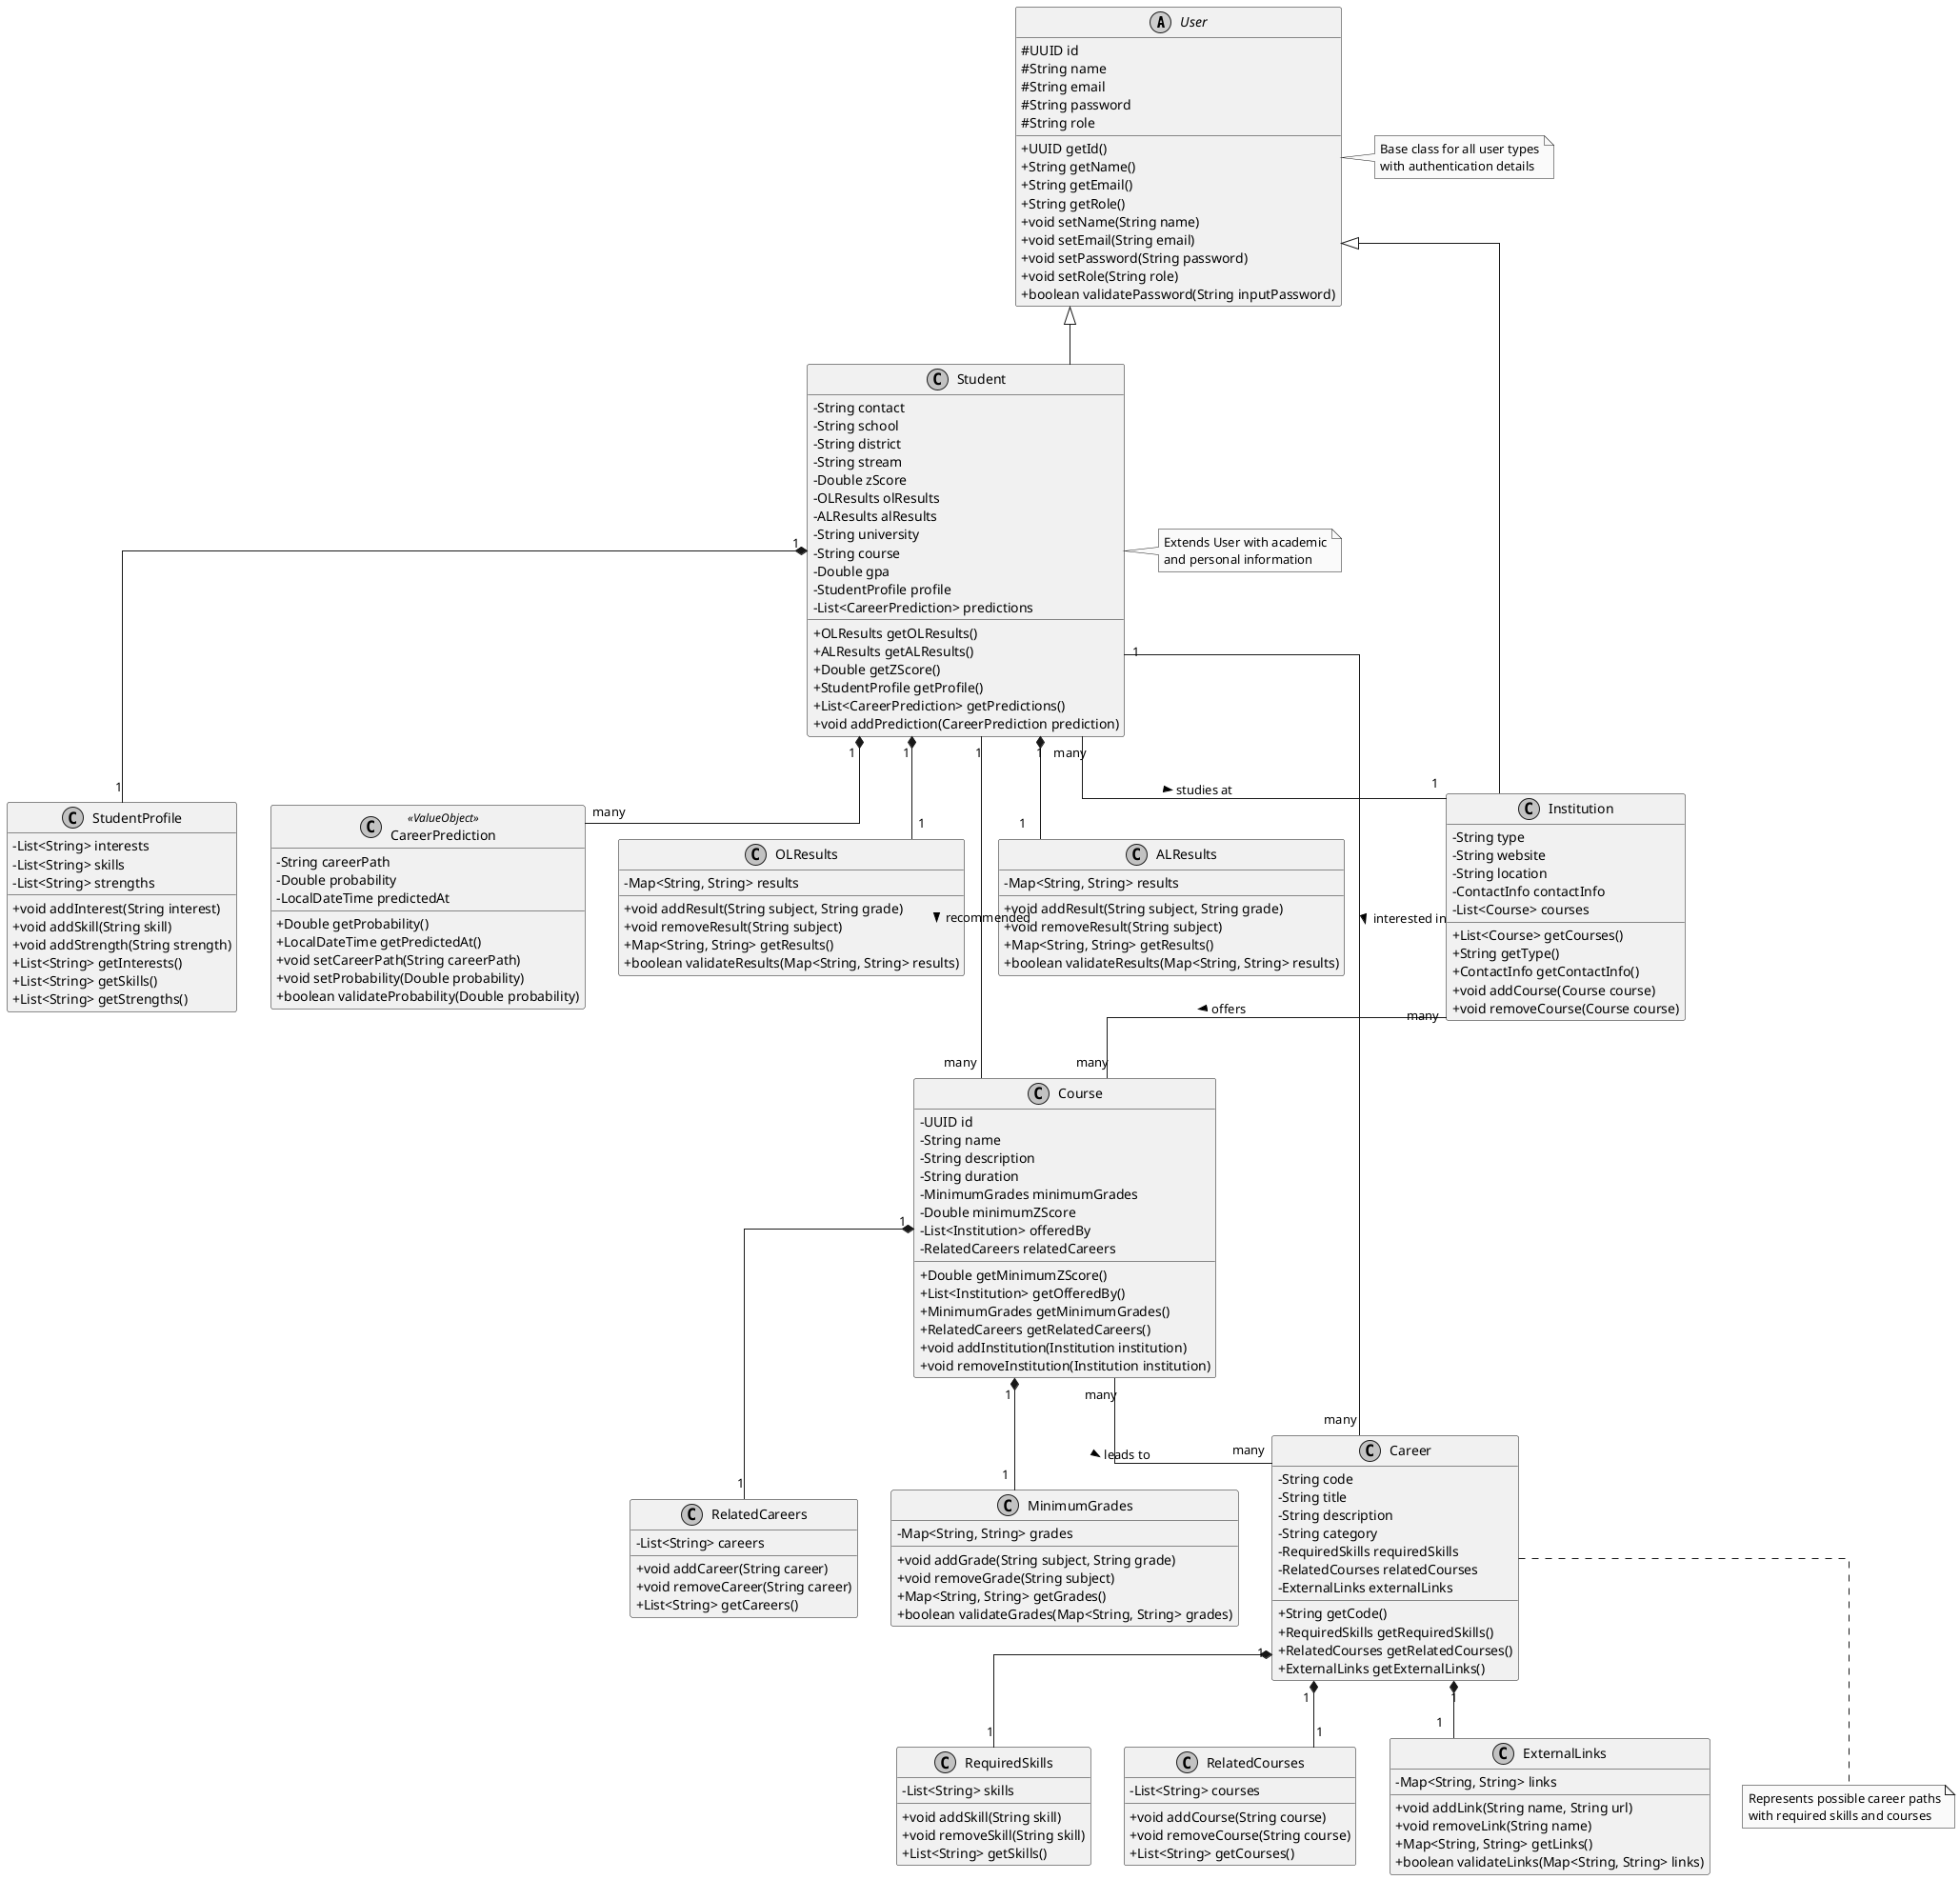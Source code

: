 @startuml Next Step Class Diagram

' Style configurations
skinparam classAttributeIconSize 0
skinparam monochrome true
skinparam shadowing false
skinparam linetype ortho

' Base User class
abstract class User {
    #UUID id
    #String name
    #String email
    #String password
    #String role
    +UUID getId()
    +String getName()
    +String getEmail()
    +String getRole()
    +void setName(String name)
    +void setEmail(String email)
    +void setPassword(String password)
    +void setRole(String role)
    +boolean validatePassword(String inputPassword)
}

' Student entity
class Student {
    -String contact
    -String school
    -String district
    -String stream
    -Double zScore
    -OLResults olResults
    -ALResults alResults
    -String university
    -String course
    -Double gpa
    -StudentProfile profile
    -List<CareerPrediction> predictions
    +OLResults getOLResults()
    +ALResults getALResults()
    +Double getZScore()
    +StudentProfile getProfile()
    +List<CareerPrediction> getPredictions()
    +void addPrediction(CareerPrediction prediction)
}

' StudentProfile aggregation
class StudentProfile {
    -List<String> interests
    -List<String> skills
    -List<String> strengths
    +void addInterest(String interest)
    +void addSkill(String skill)
    +void addStrength(String strength)
    +List<String> getInterests()
    +List<String> getSkills()
    +List<String> getStrengths()
}

' OLResults aggregation
class OLResults {
    -Map<String, String> results
    +void addResult(String subject, String grade)
    +void removeResult(String subject)
    +Map<String, String> getResults()
    +boolean validateResults(Map<String, String> results)
}

' ALResults aggregation
class ALResults {
    -Map<String, String> results
    +void addResult(String subject, String grade)
    +void removeResult(String subject)
    +Map<String, String> getResults()
    +boolean validateResults(Map<String, String> results)
}

' Institution entity
class Institution {
    -String type
    -String website
    -String location
    -ContactInfo contactInfo
    -List<Course> courses
    +List<Course> getCourses()
    +String getType()
    +ContactInfo getContactInfo()
    +void addCourse(Course course)
    +void removeCourse(Course course)
}

' Course entity
class Course {
    -UUID id
    -String name
    -String description
    -String duration
    -MinimumGrades minimumGrades
    -Double minimumZScore
    -List<Institution> offeredBy
    -RelatedCareers relatedCareers
    +Double getMinimumZScore()
    +List<Institution> getOfferedBy()
    +MinimumGrades getMinimumGrades()
    +RelatedCareers getRelatedCareers()
    +void addInstitution(Institution institution)
    +void removeInstitution(Institution institution)
}

' MinimumGrades aggregation
class MinimumGrades {
    -Map<String, String> grades
    +void addGrade(String subject, String grade)
    +void removeGrade(String subject)
    +Map<String, String> getGrades()
    +boolean validateGrades(Map<String, String> grades)
}

' RelatedCareers aggregation
class RelatedCareers {
    -List<String> careers
    +void addCareer(String career)
    +void removeCareer(String career)
    +List<String> getCareers()
}

' Career entity
class Career {
    -String code
    -String title
    -String description
    -String category
    -RequiredSkills requiredSkills
    -RelatedCourses relatedCourses
    -ExternalLinks externalLinks
    +String getCode()
    +RequiredSkills getRequiredSkills()
    +RelatedCourses getRelatedCourses()
    +ExternalLinks getExternalLinks()
}

' RequiredSkills aggregation
class RequiredSkills {
    -List<String> skills
    +void addSkill(String skill)
    +void removeSkill(String skill)
    +List<String> getSkills()
}

' RelatedCourses aggregation
class RelatedCourses {
    -List<String> courses
    +void addCourse(String course)
    +void removeCourse(String course)
    +List<String> getCourses()
}

' ExternalLinks aggregation
class ExternalLinks {
    -Map<String, String> links
    +void addLink(String name, String url)
    +void removeLink(String name)
    +Map<String, String> getLinks()
    +boolean validateLinks(Map<String, String> links)
}

' CareerPrediction value object
class CareerPrediction <<ValueObject>> {
    -String careerPath
    -Double probability
    -LocalDateTime predictedAt
    +Double getProbability()
    +LocalDateTime getPredictedAt()
    +void setCareerPath(String careerPath)
    +void setProbability(Double probability)
    +boolean validateProbability(Double probability)
}

' Relationships
User <|-- Student
User <|-- Institution
Student "1" *-- "many" CareerPrediction
Student "1" *-- "1" StudentProfile
Student "1" *-- "1" OLResults
Student "1" *-- "1" ALResults
Student "many" -- "1" Institution : studies at >
Institution "many" -- "many" Course : offers >
Student "1" -- "many" Career : interested in >
Student "1" -- "many" Course : recommended >
Course "many" -- "many" Career : leads to >
Course "1" *-- "1" MinimumGrades
Course "1" *-- "1" RelatedCareers
Career "1" *-- "1" RequiredSkills
Career "1" *-- "1" RelatedCourses
Career "1" *-- "1" ExternalLinks

' Notes
note right of User
  Base class for all user types
  with authentication details
end note

note right of Student
  Extends User with academic
  and personal information
end note

note bottom of Career
  Represents possible career paths
  with required skills and courses
end note

@enduml
